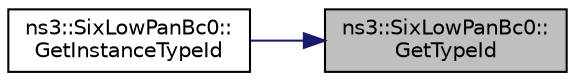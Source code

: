 digraph "ns3::SixLowPanBc0::GetTypeId"
{
 // LATEX_PDF_SIZE
  edge [fontname="Helvetica",fontsize="10",labelfontname="Helvetica",labelfontsize="10"];
  node [fontname="Helvetica",fontsize="10",shape=record];
  rankdir="RL";
  Node1 [label="ns3::SixLowPanBc0::\lGetTypeId",height=0.2,width=0.4,color="black", fillcolor="grey75", style="filled", fontcolor="black",tooltip="Get the type ID."];
  Node1 -> Node2 [dir="back",color="midnightblue",fontsize="10",style="solid",fontname="Helvetica"];
  Node2 [label="ns3::SixLowPanBc0::\lGetInstanceTypeId",height=0.2,width=0.4,color="black", fillcolor="white", style="filled",URL="$classns3_1_1_six_low_pan_bc0.html#ab59f4a87a640f788102a79441cd5b707",tooltip="Return the instance type identifier."];
}
